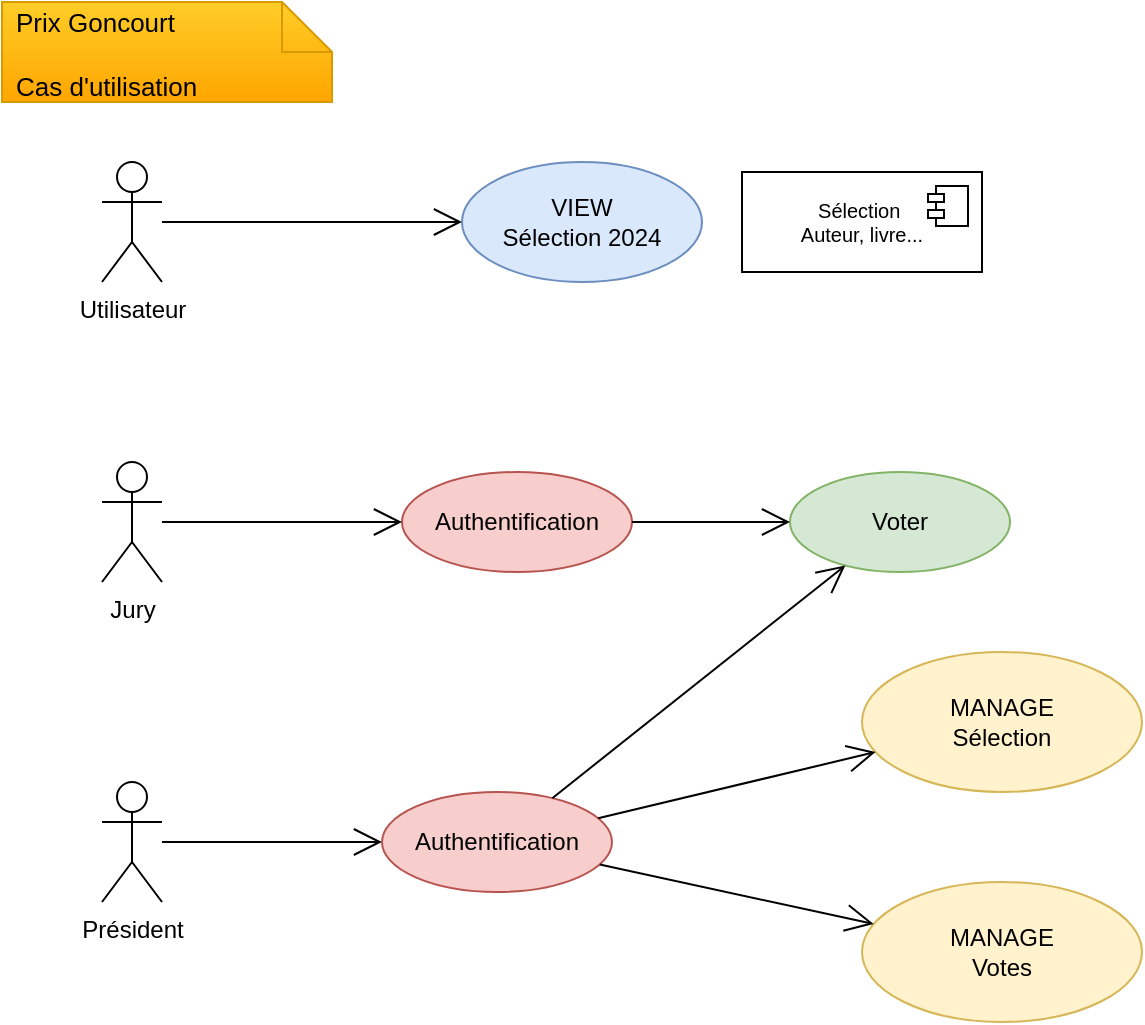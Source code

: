 <mxfile version="24.7.7">
  <diagram name="Page-1" id="Ns0Mp6QIsq2wX_XLSJJS">
    <mxGraphModel dx="1434" dy="780" grid="1" gridSize="10" guides="1" tooltips="1" connect="1" arrows="1" fold="1" page="1" pageScale="1" pageWidth="827" pageHeight="1169" math="0" shadow="0">
      <root>
        <mxCell id="0" />
        <mxCell id="1" parent="0" />
        <mxCell id="Vn3vF7tKrYISdn3gx6W3-1" value="Utilisateur" style="shape=umlActor;verticalLabelPosition=bottom;verticalAlign=top;html=1;outlineConnect=0;" parent="1" vertex="1">
          <mxGeometry x="70" y="100" width="30" height="60" as="geometry" />
        </mxCell>
        <mxCell id="Vn3vF7tKrYISdn3gx6W3-2" value="Jury" style="shape=umlActor;verticalLabelPosition=bottom;verticalAlign=top;html=1;outlineConnect=0;" parent="1" vertex="1">
          <mxGeometry x="70" y="250" width="30" height="60" as="geometry" />
        </mxCell>
        <mxCell id="Vn3vF7tKrYISdn3gx6W3-3" value="Président" style="shape=umlActor;verticalLabelPosition=bottom;verticalAlign=top;html=1;outlineConnect=0;" parent="1" vertex="1">
          <mxGeometry x="70" y="410" width="30" height="60" as="geometry" />
        </mxCell>
        <mxCell id="Vn3vF7tKrYISdn3gx6W3-5" value="" style="shape=note2;boundedLbl=1;whiteSpace=wrap;html=1;size=25;verticalAlign=top;align=center;fillColor=#ffcd28;strokeColor=#d79b00;gradientColor=#ffa500;" parent="1" vertex="1">
          <mxGeometry x="20" y="20" width="165" height="50" as="geometry" />
        </mxCell>
        <mxCell id="Vn3vF7tKrYISdn3gx6W3-6" value="&#xa;Prix Goncourt&#xa;&#xa;Cas d&#39;utilisation" style="resizeWidth=1;part=1;strokeColor=none;fillColor=none;align=left;spacingLeft=5;fontSize=13;" parent="Vn3vF7tKrYISdn3gx6W3-5" vertex="1">
          <mxGeometry width="165" height="35" relative="1" as="geometry" />
        </mxCell>
        <mxCell id="Vn3vF7tKrYISdn3gx6W3-8" value="VIEW&lt;br&gt;Sélection 2024" style="ellipse;whiteSpace=wrap;html=1;fillColor=#dae8fc;strokeColor=#6c8ebf;" parent="1" vertex="1">
          <mxGeometry x="250" y="100" width="120" height="60" as="geometry" />
        </mxCell>
        <mxCell id="Vn3vF7tKrYISdn3gx6W3-9" value="Sélection&amp;nbsp;&lt;br style=&quot;font-size: 10px;&quot;&gt;Auteur, livre..." style="html=1;dropTarget=0;whiteSpace=wrap;fontSize=10;" parent="1" vertex="1">
          <mxGeometry x="390" y="105" width="120" height="50" as="geometry" />
        </mxCell>
        <mxCell id="Vn3vF7tKrYISdn3gx6W3-10" value="" style="shape=module;jettyWidth=8;jettyHeight=4;" parent="Vn3vF7tKrYISdn3gx6W3-9" vertex="1">
          <mxGeometry x="1" width="20" height="20" relative="1" as="geometry">
            <mxPoint x="-27" y="7" as="offset" />
          </mxGeometry>
        </mxCell>
        <mxCell id="Vn3vF7tKrYISdn3gx6W3-11" value="Authentification" style="ellipse;whiteSpace=wrap;html=1;fillColor=#f8cecc;strokeColor=#b85450;" parent="1" vertex="1">
          <mxGeometry x="220" y="255" width="115" height="50" as="geometry" />
        </mxCell>
        <mxCell id="Vn3vF7tKrYISdn3gx6W3-12" value="Voter" style="ellipse;whiteSpace=wrap;html=1;fillColor=#d5e8d4;strokeColor=#82b366;" parent="1" vertex="1">
          <mxGeometry x="414" y="255" width="110" height="50" as="geometry" />
        </mxCell>
        <mxCell id="Vn3vF7tKrYISdn3gx6W3-13" value="MANAGE&lt;br&gt;Sélection" style="ellipse;whiteSpace=wrap;html=1;fillColor=#fff2cc;strokeColor=#d6b656;" parent="1" vertex="1">
          <mxGeometry x="450" y="345" width="140" height="70" as="geometry" />
        </mxCell>
        <mxCell id="Vn3vF7tKrYISdn3gx6W3-14" value="MANAGE&lt;br&gt;Votes" style="ellipse;whiteSpace=wrap;html=1;fillColor=#fff2cc;strokeColor=#d6b656;" parent="1" vertex="1">
          <mxGeometry x="450" y="460" width="140" height="70" as="geometry" />
        </mxCell>
        <mxCell id="Vn3vF7tKrYISdn3gx6W3-21" value="" style="endArrow=open;endFill=1;endSize=12;html=1;rounded=0;" parent="1" source="Vn3vF7tKrYISdn3gx6W3-2" target="Vn3vF7tKrYISdn3gx6W3-11" edge="1">
          <mxGeometry width="160" relative="1" as="geometry">
            <mxPoint x="110" y="465" as="sourcePoint" />
            <mxPoint x="200" y="464.5" as="targetPoint" />
            <Array as="points" />
          </mxGeometry>
        </mxCell>
        <mxCell id="Vn3vF7tKrYISdn3gx6W3-22" value="" style="endArrow=open;endFill=1;endSize=12;html=1;rounded=0;" parent="1" source="Vn3vF7tKrYISdn3gx6W3-3" target="Vn3vF7tKrYISdn3gx6W3-24" edge="1">
          <mxGeometry width="160" relative="1" as="geometry">
            <mxPoint x="330" y="510" as="sourcePoint" />
            <mxPoint x="490" y="510" as="targetPoint" />
          </mxGeometry>
        </mxCell>
        <mxCell id="Vn3vF7tKrYISdn3gx6W3-23" value="" style="endArrow=open;endFill=1;endSize=12;html=1;rounded=0;" parent="1" source="Vn3vF7tKrYISdn3gx6W3-11" target="Vn3vF7tKrYISdn3gx6W3-12" edge="1">
          <mxGeometry width="160" relative="1" as="geometry">
            <mxPoint x="330" y="510" as="sourcePoint" />
            <mxPoint x="490" y="510" as="targetPoint" />
          </mxGeometry>
        </mxCell>
        <mxCell id="Vn3vF7tKrYISdn3gx6W3-24" value="Authentification" style="ellipse;whiteSpace=wrap;html=1;fillColor=#f8cecc;strokeColor=#b85450;" parent="1" vertex="1">
          <mxGeometry x="210" y="415" width="115" height="50" as="geometry" />
        </mxCell>
        <mxCell id="Vn3vF7tKrYISdn3gx6W3-25" value="" style="endArrow=open;endFill=1;endSize=12;html=1;rounded=0;" parent="1" source="Vn3vF7tKrYISdn3gx6W3-24" target="Vn3vF7tKrYISdn3gx6W3-12" edge="1">
          <mxGeometry width="160" relative="1" as="geometry">
            <mxPoint x="330" y="510" as="sourcePoint" />
            <mxPoint x="490" y="510" as="targetPoint" />
          </mxGeometry>
        </mxCell>
        <mxCell id="Vn3vF7tKrYISdn3gx6W3-26" value="" style="endArrow=open;endFill=1;endSize=12;html=1;rounded=0;" parent="1" source="Vn3vF7tKrYISdn3gx6W3-24" target="Vn3vF7tKrYISdn3gx6W3-13" edge="1">
          <mxGeometry width="160" relative="1" as="geometry">
            <mxPoint x="330" y="510" as="sourcePoint" />
            <mxPoint x="490" y="510" as="targetPoint" />
          </mxGeometry>
        </mxCell>
        <mxCell id="Vn3vF7tKrYISdn3gx6W3-27" value="" style="endArrow=open;endFill=1;endSize=12;html=1;rounded=0;" parent="1" source="Vn3vF7tKrYISdn3gx6W3-24" target="Vn3vF7tKrYISdn3gx6W3-14" edge="1">
          <mxGeometry width="160" relative="1" as="geometry">
            <mxPoint x="330" y="510" as="sourcePoint" />
            <mxPoint x="490" y="510" as="targetPoint" />
          </mxGeometry>
        </mxCell>
        <mxCell id="Vn3vF7tKrYISdn3gx6W3-28" value="" style="endArrow=open;endFill=1;endSize=12;html=1;rounded=0;" parent="1" source="Vn3vF7tKrYISdn3gx6W3-1" target="Vn3vF7tKrYISdn3gx6W3-8" edge="1">
          <mxGeometry width="160" relative="1" as="geometry">
            <mxPoint x="330" y="410" as="sourcePoint" />
            <mxPoint x="490" y="410" as="targetPoint" />
          </mxGeometry>
        </mxCell>
      </root>
    </mxGraphModel>
  </diagram>
</mxfile>
